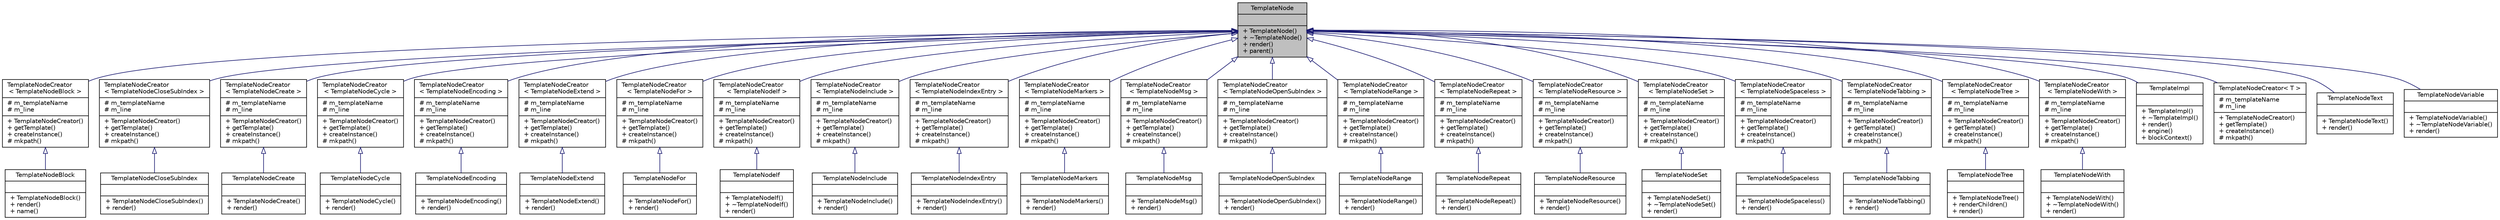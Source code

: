 digraph "TemplateNode"
{
 // LATEX_PDF_SIZE
  edge [fontname="Helvetica",fontsize="10",labelfontname="Helvetica",labelfontsize="10"];
  node [fontname="Helvetica",fontsize="10",shape=record];
  Node1 [label="{TemplateNode\n||+ TemplateNode()\l+ ~TemplateNode()\l+ render()\l+ parent()\l}",height=0.2,width=0.4,color="black", fillcolor="grey75", style="filled", fontcolor="black",tooltip="Base class of all nodes in a template's AST."];
  Node1 -> Node2 [dir="back",color="midnightblue",fontsize="10",style="solid",arrowtail="onormal"];
  Node2 [label="{TemplateNodeCreator\l\< TemplateNodeBlock \>\n|# m_templateName\l# m_line\l|+ TemplateNodeCreator()\l+ getTemplate()\l+ createInstance()\l# mkpath()\l}",height=0.2,width=0.4,color="black", fillcolor="white", style="filled",URL="$classTemplateNodeCreator.html",tooltip=" "];
  Node2 -> Node3 [dir="back",color="midnightblue",fontsize="10",style="solid",arrowtail="onormal"];
  Node3 [label="{TemplateNodeBlock\n||+ TemplateNodeBlock()\l+ render()\l+ name()\l}",height=0.2,width=0.4,color="black", fillcolor="white", style="filled",URL="$classTemplateNodeBlock.html",tooltip="Class representing a 'block' tag in a template."];
  Node1 -> Node4 [dir="back",color="midnightblue",fontsize="10",style="solid",arrowtail="onormal"];
  Node4 [label="{TemplateNodeCreator\l\< TemplateNodeCloseSubIndex \>\n|# m_templateName\l# m_line\l|+ TemplateNodeCreator()\l+ getTemplate()\l+ createInstance()\l# mkpath()\l}",height=0.2,width=0.4,color="black", fillcolor="white", style="filled",URL="$classTemplateNodeCreator.html",tooltip=" "];
  Node4 -> Node5 [dir="back",color="midnightblue",fontsize="10",style="solid",arrowtail="onormal"];
  Node5 [label="{TemplateNodeCloseSubIndex\n||+ TemplateNodeCloseSubIndex()\l+ render()\l}",height=0.2,width=0.4,color="black", fillcolor="white", style="filled",URL="$classTemplateNodeCloseSubIndex.html",tooltip="Class representing an 'closesubindex' tag in a template."];
  Node1 -> Node6 [dir="back",color="midnightblue",fontsize="10",style="solid",arrowtail="onormal"];
  Node6 [label="{TemplateNodeCreator\l\< TemplateNodeCreate \>\n|# m_templateName\l# m_line\l|+ TemplateNodeCreator()\l+ getTemplate()\l+ createInstance()\l# mkpath()\l}",height=0.2,width=0.4,color="black", fillcolor="white", style="filled",URL="$classTemplateNodeCreator.html",tooltip=" "];
  Node6 -> Node7 [dir="back",color="midnightblue",fontsize="10",style="solid",arrowtail="onormal"];
  Node7 [label="{TemplateNodeCreate\n||+ TemplateNodeCreate()\l+ render()\l}",height=0.2,width=0.4,color="black", fillcolor="white", style="filled",URL="$classTemplateNodeCreate.html",tooltip="Class representing an 'create' tag in a template."];
  Node1 -> Node8 [dir="back",color="midnightblue",fontsize="10",style="solid",arrowtail="onormal"];
  Node8 [label="{TemplateNodeCreator\l\< TemplateNodeCycle \>\n|# m_templateName\l# m_line\l|+ TemplateNodeCreator()\l+ getTemplate()\l+ createInstance()\l# mkpath()\l}",height=0.2,width=0.4,color="black", fillcolor="white", style="filled",URL="$classTemplateNodeCreator.html",tooltip=" "];
  Node8 -> Node9 [dir="back",color="midnightblue",fontsize="10",style="solid",arrowtail="onormal"];
  Node9 [label="{TemplateNodeCycle\n||+ TemplateNodeCycle()\l+ render()\l}",height=0.2,width=0.4,color="black", fillcolor="white", style="filled",URL="$classTemplateNodeCycle.html",tooltip="Class representing an 'cycle' tag in a template."];
  Node1 -> Node10 [dir="back",color="midnightblue",fontsize="10",style="solid",arrowtail="onormal"];
  Node10 [label="{TemplateNodeCreator\l\< TemplateNodeEncoding \>\n|# m_templateName\l# m_line\l|+ TemplateNodeCreator()\l+ getTemplate()\l+ createInstance()\l# mkpath()\l}",height=0.2,width=0.4,color="black", fillcolor="white", style="filled",URL="$classTemplateNodeCreator.html",tooltip=" "];
  Node10 -> Node11 [dir="back",color="midnightblue",fontsize="10",style="solid",arrowtail="onormal"];
  Node11 [label="{TemplateNodeEncoding\n||+ TemplateNodeEncoding()\l+ render()\l}",height=0.2,width=0.4,color="black", fillcolor="white", style="filled",URL="$classTemplateNodeEncoding.html",tooltip="Class representing the 'encoding' tag in a template."];
  Node1 -> Node12 [dir="back",color="midnightblue",fontsize="10",style="solid",arrowtail="onormal"];
  Node12 [label="{TemplateNodeCreator\l\< TemplateNodeExtend \>\n|# m_templateName\l# m_line\l|+ TemplateNodeCreator()\l+ getTemplate()\l+ createInstance()\l# mkpath()\l}",height=0.2,width=0.4,color="black", fillcolor="white", style="filled",URL="$classTemplateNodeCreator.html",tooltip=" "];
  Node12 -> Node13 [dir="back",color="midnightblue",fontsize="10",style="solid",arrowtail="onormal"];
  Node13 [label="{TemplateNodeExtend\n||+ TemplateNodeExtend()\l+ render()\l}",height=0.2,width=0.4,color="black", fillcolor="white", style="filled",URL="$classTemplateNodeExtend.html",tooltip="Class representing a 'extend' tag in a template."];
  Node1 -> Node14 [dir="back",color="midnightblue",fontsize="10",style="solid",arrowtail="onormal"];
  Node14 [label="{TemplateNodeCreator\l\< TemplateNodeFor \>\n|# m_templateName\l# m_line\l|+ TemplateNodeCreator()\l+ getTemplate()\l+ createInstance()\l# mkpath()\l}",height=0.2,width=0.4,color="black", fillcolor="white", style="filled",URL="$classTemplateNodeCreator.html",tooltip=" "];
  Node14 -> Node15 [dir="back",color="midnightblue",fontsize="10",style="solid",arrowtail="onormal"];
  Node15 [label="{TemplateNodeFor\n||+ TemplateNodeFor()\l+ render()\l}",height=0.2,width=0.4,color="black", fillcolor="white", style="filled",URL="$classTemplateNodeFor.html",tooltip="Class representing a 'for' tag in a template."];
  Node1 -> Node16 [dir="back",color="midnightblue",fontsize="10",style="solid",arrowtail="onormal"];
  Node16 [label="{TemplateNodeCreator\l\< TemplateNodeIf \>\n|# m_templateName\l# m_line\l|+ TemplateNodeCreator()\l+ getTemplate()\l+ createInstance()\l# mkpath()\l}",height=0.2,width=0.4,color="black", fillcolor="white", style="filled",URL="$classTemplateNodeCreator.html",tooltip=" "];
  Node16 -> Node17 [dir="back",color="midnightblue",fontsize="10",style="solid",arrowtail="onormal"];
  Node17 [label="{TemplateNodeIf\n||+ TemplateNodeIf()\l+ ~TemplateNodeIf()\l+ render()\l}",height=0.2,width=0.4,color="black", fillcolor="white", style="filled",URL="$classTemplateNodeIf.html",tooltip="Class representing an 'if' tag in a template."];
  Node1 -> Node18 [dir="back",color="midnightblue",fontsize="10",style="solid",arrowtail="onormal"];
  Node18 [label="{TemplateNodeCreator\l\< TemplateNodeInclude \>\n|# m_templateName\l# m_line\l|+ TemplateNodeCreator()\l+ getTemplate()\l+ createInstance()\l# mkpath()\l}",height=0.2,width=0.4,color="black", fillcolor="white", style="filled",URL="$classTemplateNodeCreator.html",tooltip=" "];
  Node18 -> Node19 [dir="back",color="midnightblue",fontsize="10",style="solid",arrowtail="onormal"];
  Node19 [label="{TemplateNodeInclude\n||+ TemplateNodeInclude()\l+ render()\l}",height=0.2,width=0.4,color="black", fillcolor="white", style="filled",URL="$classTemplateNodeInclude.html",tooltip="Class representing an 'include' tag in a template."];
  Node1 -> Node20 [dir="back",color="midnightblue",fontsize="10",style="solid",arrowtail="onormal"];
  Node20 [label="{TemplateNodeCreator\l\< TemplateNodeIndexEntry \>\n|# m_templateName\l# m_line\l|+ TemplateNodeCreator()\l+ getTemplate()\l+ createInstance()\l# mkpath()\l}",height=0.2,width=0.4,color="black", fillcolor="white", style="filled",URL="$classTemplateNodeCreator.html",tooltip=" "];
  Node20 -> Node21 [dir="back",color="midnightblue",fontsize="10",style="solid",arrowtail="onormal"];
  Node21 [label="{TemplateNodeIndexEntry\n||+ TemplateNodeIndexEntry()\l+ render()\l}",height=0.2,width=0.4,color="black", fillcolor="white", style="filled",URL="$classTemplateNodeIndexEntry.html",tooltip="Class representing an 'indexentry' tag in a template."];
  Node1 -> Node22 [dir="back",color="midnightblue",fontsize="10",style="solid",arrowtail="onormal"];
  Node22 [label="{TemplateNodeCreator\l\< TemplateNodeMarkers \>\n|# m_templateName\l# m_line\l|+ TemplateNodeCreator()\l+ getTemplate()\l+ createInstance()\l# mkpath()\l}",height=0.2,width=0.4,color="black", fillcolor="white", style="filled",URL="$classTemplateNodeCreator.html",tooltip=" "];
  Node22 -> Node23 [dir="back",color="midnightblue",fontsize="10",style="solid",arrowtail="onormal"];
  Node23 [label="{TemplateNodeMarkers\n||+ TemplateNodeMarkers()\l+ render()\l}",height=0.2,width=0.4,color="black", fillcolor="white", style="filled",URL="$classTemplateNodeMarkers.html",tooltip="Class representing an 'markers' tag in a template."];
  Node1 -> Node24 [dir="back",color="midnightblue",fontsize="10",style="solid",arrowtail="onormal"];
  Node24 [label="{TemplateNodeCreator\l\< TemplateNodeMsg \>\n|# m_templateName\l# m_line\l|+ TemplateNodeCreator()\l+ getTemplate()\l+ createInstance()\l# mkpath()\l}",height=0.2,width=0.4,color="black", fillcolor="white", style="filled",URL="$classTemplateNodeCreator.html",tooltip=" "];
  Node24 -> Node25 [dir="back",color="midnightblue",fontsize="10",style="solid",arrowtail="onormal"];
  Node25 [label="{TemplateNodeMsg\n||+ TemplateNodeMsg()\l+ render()\l}",height=0.2,width=0.4,color="black", fillcolor="white", style="filled",URL="$classTemplateNodeMsg.html",tooltip="Class representing an 'markers' tag in a template."];
  Node1 -> Node26 [dir="back",color="midnightblue",fontsize="10",style="solid",arrowtail="onormal"];
  Node26 [label="{TemplateNodeCreator\l\< TemplateNodeOpenSubIndex \>\n|# m_templateName\l# m_line\l|+ TemplateNodeCreator()\l+ getTemplate()\l+ createInstance()\l# mkpath()\l}",height=0.2,width=0.4,color="black", fillcolor="white", style="filled",URL="$classTemplateNodeCreator.html",tooltip=" "];
  Node26 -> Node27 [dir="back",color="midnightblue",fontsize="10",style="solid",arrowtail="onormal"];
  Node27 [label="{TemplateNodeOpenSubIndex\n||+ TemplateNodeOpenSubIndex()\l+ render()\l}",height=0.2,width=0.4,color="black", fillcolor="white", style="filled",URL="$classTemplateNodeOpenSubIndex.html",tooltip="Class representing an 'opensubindex' tag in a template."];
  Node1 -> Node28 [dir="back",color="midnightblue",fontsize="10",style="solid",arrowtail="onormal"];
  Node28 [label="{TemplateNodeCreator\l\< TemplateNodeRange \>\n|# m_templateName\l# m_line\l|+ TemplateNodeCreator()\l+ getTemplate()\l+ createInstance()\l# mkpath()\l}",height=0.2,width=0.4,color="black", fillcolor="white", style="filled",URL="$classTemplateNodeCreator.html",tooltip=" "];
  Node28 -> Node29 [dir="back",color="midnightblue",fontsize="10",style="solid",arrowtail="onormal"];
  Node29 [label="{TemplateNodeRange\n||+ TemplateNodeRange()\l+ render()\l}",height=0.2,width=0.4,color="black", fillcolor="white", style="filled",URL="$classTemplateNodeRange.html",tooltip="Class representing a 'range' tag in a template."];
  Node1 -> Node30 [dir="back",color="midnightblue",fontsize="10",style="solid",arrowtail="onormal"];
  Node30 [label="{TemplateNodeCreator\l\< TemplateNodeRepeat \>\n|# m_templateName\l# m_line\l|+ TemplateNodeCreator()\l+ getTemplate()\l+ createInstance()\l# mkpath()\l}",height=0.2,width=0.4,color="black", fillcolor="white", style="filled",URL="$classTemplateNodeCreator.html",tooltip=" "];
  Node30 -> Node31 [dir="back",color="midnightblue",fontsize="10",style="solid",arrowtail="onormal"];
  Node31 [label="{TemplateNodeRepeat\n||+ TemplateNodeRepeat()\l+ render()\l}",height=0.2,width=0.4,color="black", fillcolor="white", style="filled",URL="$classTemplateNodeRepeat.html",tooltip="Class representing a 'for' tag in a template."];
  Node1 -> Node32 [dir="back",color="midnightblue",fontsize="10",style="solid",arrowtail="onormal"];
  Node32 [label="{TemplateNodeCreator\l\< TemplateNodeResource \>\n|# m_templateName\l# m_line\l|+ TemplateNodeCreator()\l+ getTemplate()\l+ createInstance()\l# mkpath()\l}",height=0.2,width=0.4,color="black", fillcolor="white", style="filled",URL="$classTemplateNodeCreator.html",tooltip=" "];
  Node32 -> Node33 [dir="back",color="midnightblue",fontsize="10",style="solid",arrowtail="onormal"];
  Node33 [label="{TemplateNodeResource\n||+ TemplateNodeResource()\l+ render()\l}",height=0.2,width=0.4,color="black", fillcolor="white", style="filled",URL="$classTemplateNodeResource.html",tooltip="Class representing an 'markers' tag in a template."];
  Node1 -> Node34 [dir="back",color="midnightblue",fontsize="10",style="solid",arrowtail="onormal"];
  Node34 [label="{TemplateNodeCreator\l\< TemplateNodeSet \>\n|# m_templateName\l# m_line\l|+ TemplateNodeCreator()\l+ getTemplate()\l+ createInstance()\l# mkpath()\l}",height=0.2,width=0.4,color="black", fillcolor="white", style="filled",URL="$classTemplateNodeCreator.html",tooltip=" "];
  Node34 -> Node35 [dir="back",color="midnightblue",fontsize="10",style="solid",arrowtail="onormal"];
  Node35 [label="{TemplateNodeSet\n||+ TemplateNodeSet()\l+ ~TemplateNodeSet()\l+ render()\l}",height=0.2,width=0.4,color="black", fillcolor="white", style="filled",URL="$classTemplateNodeSet.html",tooltip="Class representing an 'set' tag in a template."];
  Node1 -> Node36 [dir="back",color="midnightblue",fontsize="10",style="solid",arrowtail="onormal"];
  Node36 [label="{TemplateNodeCreator\l\< TemplateNodeSpaceless \>\n|# m_templateName\l# m_line\l|+ TemplateNodeCreator()\l+ getTemplate()\l+ createInstance()\l# mkpath()\l}",height=0.2,width=0.4,color="black", fillcolor="white", style="filled",URL="$classTemplateNodeCreator.html",tooltip=" "];
  Node36 -> Node37 [dir="back",color="midnightblue",fontsize="10",style="solid",arrowtail="onormal"];
  Node37 [label="{TemplateNodeSpaceless\n||+ TemplateNodeSpaceless()\l+ render()\l}",height=0.2,width=0.4,color="black", fillcolor="white", style="filled",URL="$classTemplateNodeSpaceless.html",tooltip="Class representing an 'spaceless' tag in a template."];
  Node1 -> Node38 [dir="back",color="midnightblue",fontsize="10",style="solid",arrowtail="onormal"];
  Node38 [label="{TemplateNodeCreator\l\< TemplateNodeTabbing \>\n|# m_templateName\l# m_line\l|+ TemplateNodeCreator()\l+ getTemplate()\l+ createInstance()\l# mkpath()\l}",height=0.2,width=0.4,color="black", fillcolor="white", style="filled",URL="$classTemplateNodeCreator.html",tooltip=" "];
  Node38 -> Node39 [dir="back",color="midnightblue",fontsize="10",style="solid",arrowtail="onormal"];
  Node39 [label="{TemplateNodeTabbing\n||+ TemplateNodeTabbing()\l+ render()\l}",height=0.2,width=0.4,color="black", fillcolor="white", style="filled",URL="$classTemplateNodeTabbing.html",tooltip="Class representing an 'tabbing' tag in a template."];
  Node1 -> Node40 [dir="back",color="midnightblue",fontsize="10",style="solid",arrowtail="onormal"];
  Node40 [label="{TemplateNodeCreator\l\< TemplateNodeTree \>\n|# m_templateName\l# m_line\l|+ TemplateNodeCreator()\l+ getTemplate()\l+ createInstance()\l# mkpath()\l}",height=0.2,width=0.4,color="black", fillcolor="white", style="filled",URL="$classTemplateNodeCreator.html",tooltip=" "];
  Node40 -> Node41 [dir="back",color="midnightblue",fontsize="10",style="solid",arrowtail="onormal"];
  Node41 [label="{TemplateNodeTree\n||+ TemplateNodeTree()\l+ renderChildren()\l+ render()\l}",height=0.2,width=0.4,color="black", fillcolor="white", style="filled",URL="$classTemplateNodeTree.html",tooltip="Class representing an 'tree' tag in a template."];
  Node1 -> Node42 [dir="back",color="midnightblue",fontsize="10",style="solid",arrowtail="onormal"];
  Node42 [label="{TemplateNodeCreator\l\< TemplateNodeWith \>\n|# m_templateName\l# m_line\l|+ TemplateNodeCreator()\l+ getTemplate()\l+ createInstance()\l# mkpath()\l}",height=0.2,width=0.4,color="black", fillcolor="white", style="filled",URL="$classTemplateNodeCreator.html",tooltip=" "];
  Node42 -> Node43 [dir="back",color="midnightblue",fontsize="10",style="solid",arrowtail="onormal"];
  Node43 [label="{TemplateNodeWith\n||+ TemplateNodeWith()\l+ ~TemplateNodeWith()\l+ render()\l}",height=0.2,width=0.4,color="black", fillcolor="white", style="filled",URL="$classTemplateNodeWith.html",tooltip="Class representing an 'with' tag in a template."];
  Node1 -> Node44 [dir="back",color="midnightblue",fontsize="10",style="solid",arrowtail="onormal"];
  Node44 [label="{TemplateImpl\n||+ TemplateImpl()\l+ ~TemplateImpl()\l+ render()\l+ engine()\l+ blockContext()\l}",height=0.2,width=0.4,color="black", fillcolor="white", style="filled",URL="$classTemplateImpl.html",tooltip="Internal class representing the implementation of a template."];
  Node1 -> Node45 [dir="back",color="midnightblue",fontsize="10",style="solid",arrowtail="onormal"];
  Node45 [label="{TemplateNodeCreator\< T \>\n|# m_templateName\l# m_line\l|+ TemplateNodeCreator()\l+ getTemplate()\l+ createInstance()\l# mkpath()\l}",height=0.2,width=0.4,color="black", fillcolor="white", style="filled",URL="$classTemplateNodeCreator.html",tooltip="Helper class for creating template AST tag nodes and returning the template for a given node."];
  Node1 -> Node46 [dir="back",color="midnightblue",fontsize="10",style="solid",arrowtail="onormal"];
  Node46 [label="{TemplateNodeText\n||+ TemplateNodeText()\l+ render()\l}",height=0.2,width=0.4,color="black", fillcolor="white", style="filled",URL="$classTemplateNodeText.html",tooltip="Class representing a piece of plain text in a template."];
  Node1 -> Node47 [dir="back",color="midnightblue",fontsize="10",style="solid",arrowtail="onormal"];
  Node47 [label="{TemplateNodeVariable\n||+ TemplateNodeVariable()\l+ ~TemplateNodeVariable()\l+ render()\l}",height=0.2,width=0.4,color="black", fillcolor="white", style="filled",URL="$classTemplateNodeVariable.html",tooltip="Class representing a variable in a template."];
}
